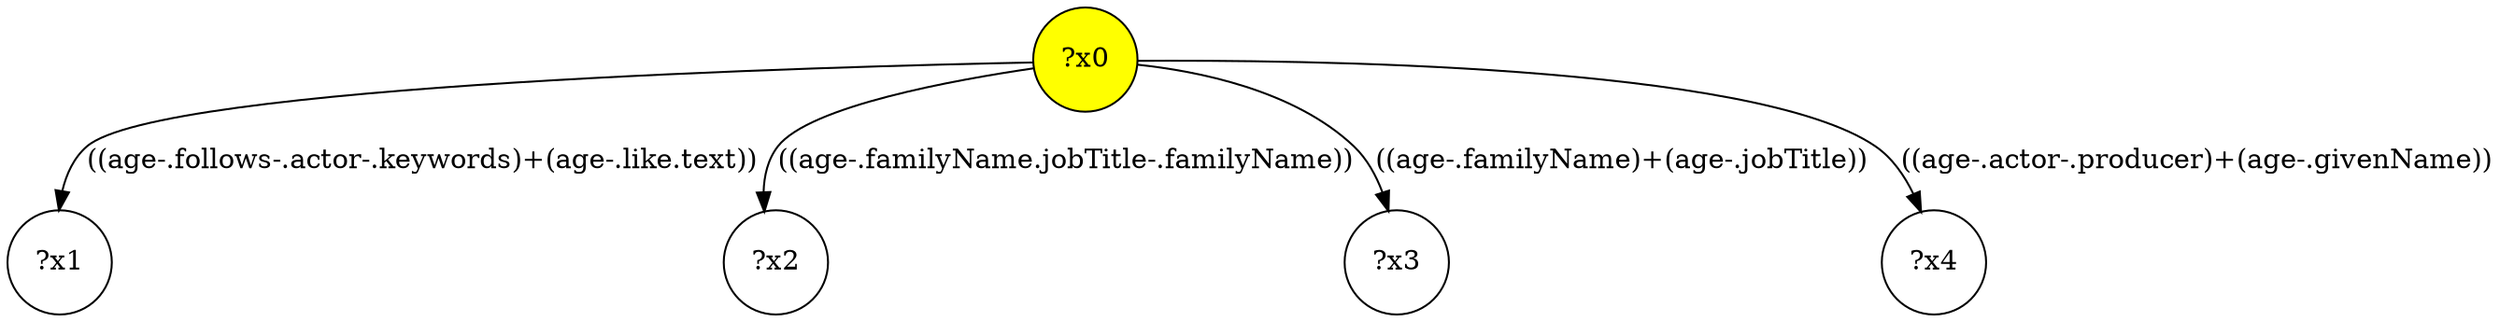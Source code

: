 digraph g {
	x0 [fillcolor="yellow", style="filled," shape=circle, label="?x0"];
	x1 [shape=circle, label="?x1"];
	x0 -> x1 [label="((age-.follows-.actor-.keywords)+(age-.like.text))"];
	x2 [shape=circle, label="?x2"];
	x0 -> x2 [label="((age-.familyName.jobTitle-.familyName))"];
	x3 [shape=circle, label="?x3"];
	x0 -> x3 [label="((age-.familyName)+(age-.jobTitle))"];
	x4 [shape=circle, label="?x4"];
	x0 -> x4 [label="((age-.actor-.producer)+(age-.givenName))"];
}
